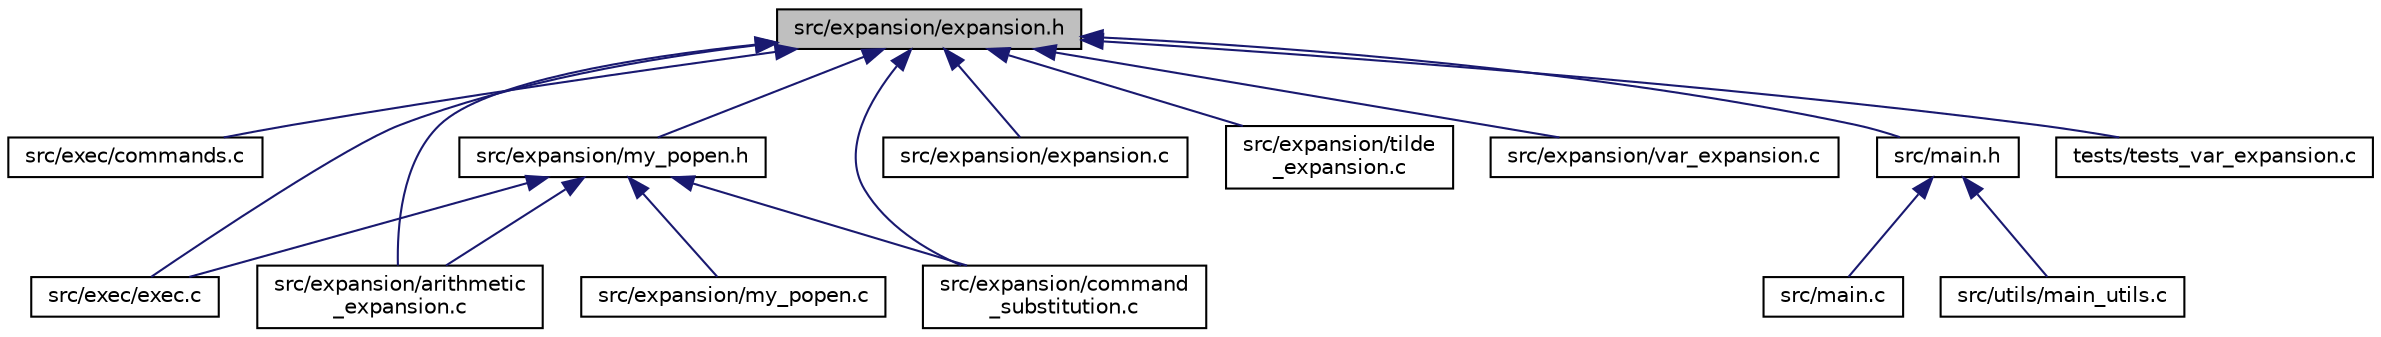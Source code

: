 digraph "src/expansion/expansion.h"
{
 // LATEX_PDF_SIZE
  edge [fontname="Helvetica",fontsize="10",labelfontname="Helvetica",labelfontsize="10"];
  node [fontname="Helvetica",fontsize="10",shape=record];
  Node1 [label="src/expansion/expansion.h",height=0.2,width=0.4,color="black", fillcolor="grey75", style="filled", fontcolor="black",tooltip="Var storage structures and functions."];
  Node1 -> Node2 [dir="back",color="midnightblue",fontsize="10",style="solid",fontname="Helvetica"];
  Node2 [label="src/exec/commands.c",height=0.2,width=0.4,color="black", fillcolor="white", style="filled",URL="$commands_8c.html",tooltip=" "];
  Node1 -> Node3 [dir="back",color="midnightblue",fontsize="10",style="solid",fontname="Helvetica"];
  Node3 [label="src/exec/exec.c",height=0.2,width=0.4,color="black", fillcolor="white", style="filled",URL="$exec_8c.html",tooltip=" "];
  Node1 -> Node4 [dir="back",color="midnightblue",fontsize="10",style="solid",fontname="Helvetica"];
  Node4 [label="src/expansion/my_popen.h",height=0.2,width=0.4,color="black", fillcolor="white", style="filled",URL="$my__popen_8h.html",tooltip="Function for command substitution."];
  Node4 -> Node3 [dir="back",color="midnightblue",fontsize="10",style="solid",fontname="Helvetica"];
  Node4 -> Node5 [dir="back",color="midnightblue",fontsize="10",style="solid",fontname="Helvetica"];
  Node5 [label="src/expansion/arithmetic\l_expansion.c",height=0.2,width=0.4,color="black", fillcolor="white", style="filled",URL="$arithmetic__expansion_8c.html",tooltip=" "];
  Node4 -> Node6 [dir="back",color="midnightblue",fontsize="10",style="solid",fontname="Helvetica"];
  Node6 [label="src/expansion/command\l_substitution.c",height=0.2,width=0.4,color="black", fillcolor="white", style="filled",URL="$command__substitution_8c.html",tooltip=" "];
  Node4 -> Node7 [dir="back",color="midnightblue",fontsize="10",style="solid",fontname="Helvetica"];
  Node7 [label="src/expansion/my_popen.c",height=0.2,width=0.4,color="black", fillcolor="white", style="filled",URL="$my__popen_8c.html",tooltip=" "];
  Node1 -> Node5 [dir="back",color="midnightblue",fontsize="10",style="solid",fontname="Helvetica"];
  Node1 -> Node6 [dir="back",color="midnightblue",fontsize="10",style="solid",fontname="Helvetica"];
  Node1 -> Node8 [dir="back",color="midnightblue",fontsize="10",style="solid",fontname="Helvetica"];
  Node8 [label="src/expansion/expansion.c",height=0.2,width=0.4,color="black", fillcolor="white", style="filled",URL="$expansion_8c.html",tooltip=" "];
  Node1 -> Node9 [dir="back",color="midnightblue",fontsize="10",style="solid",fontname="Helvetica"];
  Node9 [label="src/expansion/tilde\l_expansion.c",height=0.2,width=0.4,color="black", fillcolor="white", style="filled",URL="$tilde__expansion_8c.html",tooltip=" "];
  Node1 -> Node10 [dir="back",color="midnightblue",fontsize="10",style="solid",fontname="Helvetica"];
  Node10 [label="src/expansion/var_expansion.c",height=0.2,width=0.4,color="black", fillcolor="white", style="filled",URL="$var__expansion_8c.html",tooltip=" "];
  Node1 -> Node11 [dir="back",color="midnightblue",fontsize="10",style="solid",fontname="Helvetica"];
  Node11 [label="src/main.h",height=0.2,width=0.4,color="black", fillcolor="white", style="filled",URL="$main_8h.html",tooltip=" "];
  Node11 -> Node12 [dir="back",color="midnightblue",fontsize="10",style="solid",fontname="Helvetica"];
  Node12 [label="src/main.c",height=0.2,width=0.4,color="black", fillcolor="white", style="filled",URL="$main_8c.html",tooltip=" "];
  Node11 -> Node13 [dir="back",color="midnightblue",fontsize="10",style="solid",fontname="Helvetica"];
  Node13 [label="src/utils/main_utils.c",height=0.2,width=0.4,color="black", fillcolor="white", style="filled",URL="$main__utils_8c.html",tooltip=" "];
  Node1 -> Node14 [dir="back",color="midnightblue",fontsize="10",style="solid",fontname="Helvetica"];
  Node14 [label="tests/tests_var_expansion.c",height=0.2,width=0.4,color="black", fillcolor="white", style="filled",URL="$tests__var__expansion_8c.html",tooltip=" "];
}
